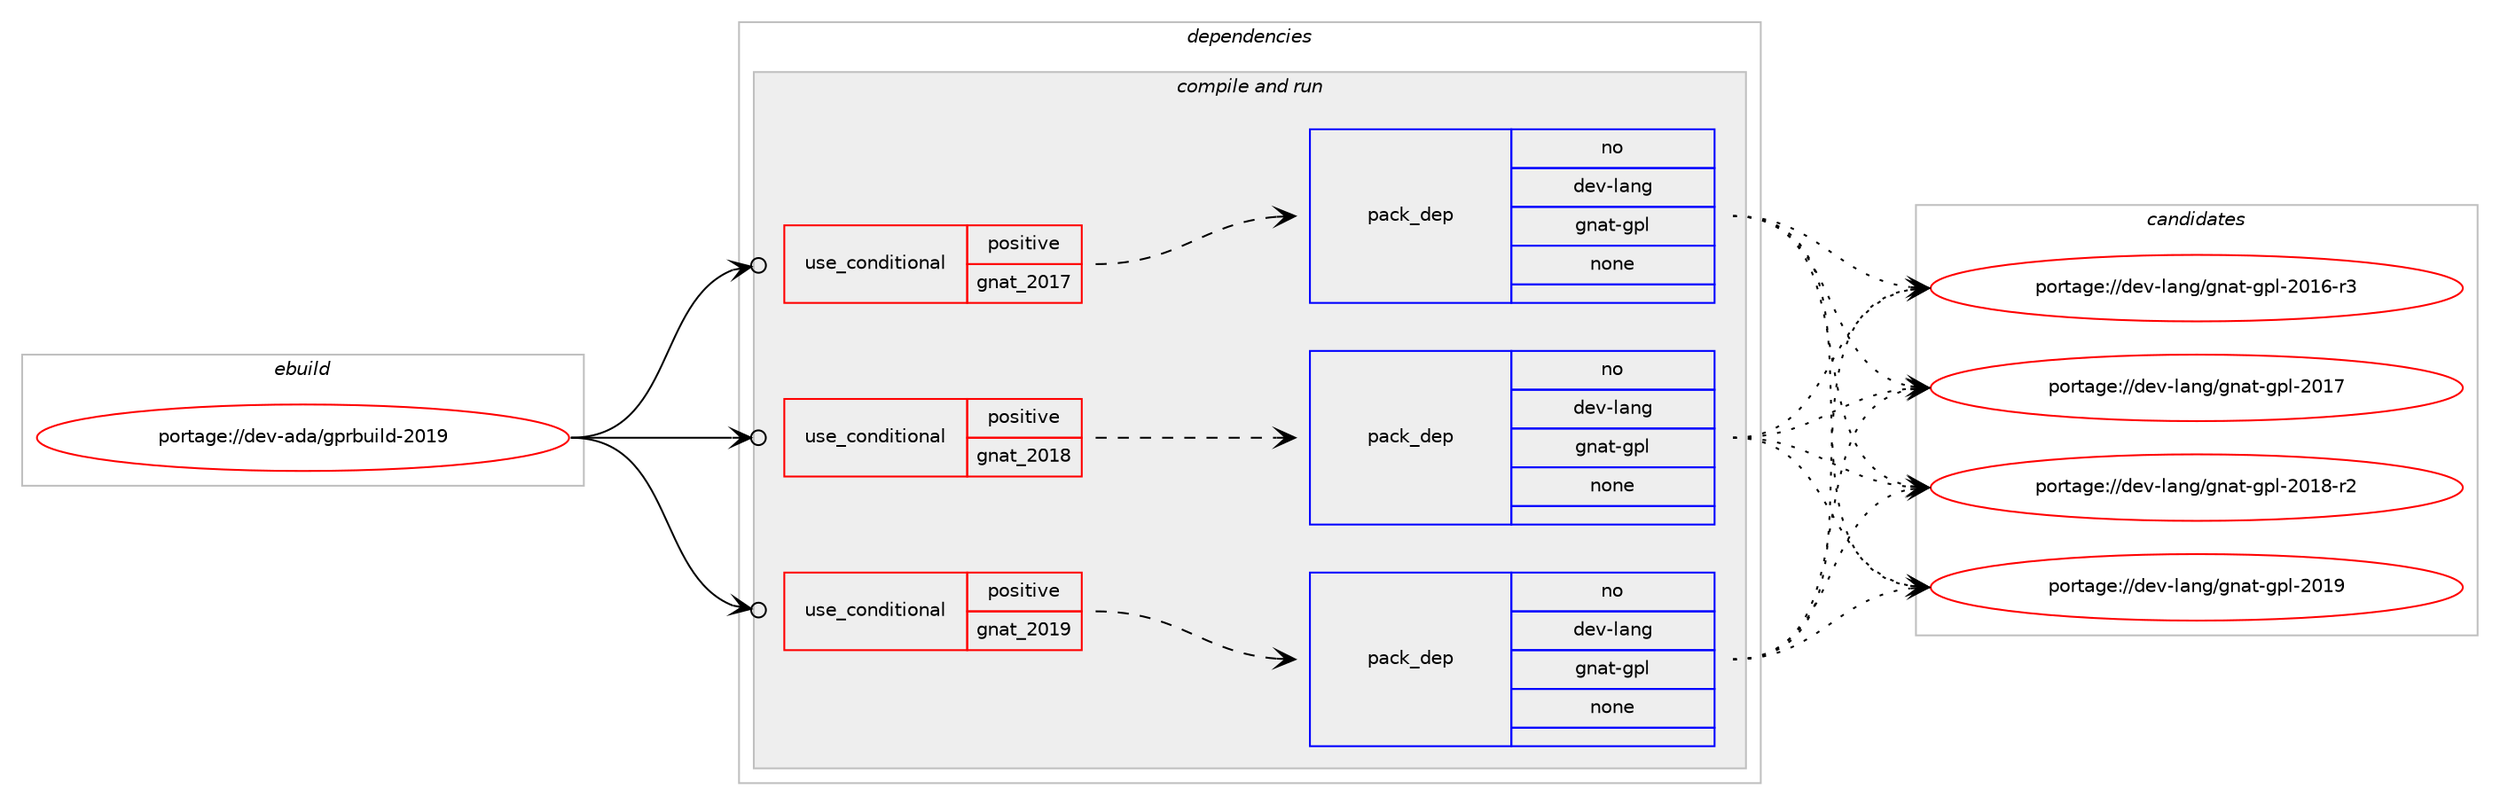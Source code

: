 digraph prolog {

# *************
# Graph options
# *************

newrank=true;
concentrate=true;
compound=true;
graph [rankdir=LR,fontname=Helvetica,fontsize=10,ranksep=1.5];#, ranksep=2.5, nodesep=0.2];
edge  [arrowhead=vee];
node  [fontname=Helvetica,fontsize=10];

# **********
# The ebuild
# **********

subgraph cluster_leftcol {
color=gray;
rank=same;
label=<<i>ebuild</i>>;
id [label="portage://dev-ada/gprbuild-2019", color=red, width=4, href="../dev-ada/gprbuild-2019.svg"];
}

# ****************
# The dependencies
# ****************

subgraph cluster_midcol {
color=gray;
label=<<i>dependencies</i>>;
subgraph cluster_compile {
fillcolor="#eeeeee";
style=filled;
label=<<i>compile</i>>;
}
subgraph cluster_compileandrun {
fillcolor="#eeeeee";
style=filled;
label=<<i>compile and run</i>>;
subgraph cond11787 {
dependency51967 [label=<<TABLE BORDER="0" CELLBORDER="1" CELLSPACING="0" CELLPADDING="4"><TR><TD ROWSPAN="3" CELLPADDING="10">use_conditional</TD></TR><TR><TD>positive</TD></TR><TR><TD>gnat_2017</TD></TR></TABLE>>, shape=none, color=red];
subgraph pack39066 {
dependency51968 [label=<<TABLE BORDER="0" CELLBORDER="1" CELLSPACING="0" CELLPADDING="4" WIDTH="220"><TR><TD ROWSPAN="6" CELLPADDING="30">pack_dep</TD></TR><TR><TD WIDTH="110">no</TD></TR><TR><TD>dev-lang</TD></TR><TR><TD>gnat-gpl</TD></TR><TR><TD>none</TD></TR><TR><TD></TD></TR></TABLE>>, shape=none, color=blue];
}
dependency51967:e -> dependency51968:w [weight=20,style="dashed",arrowhead="vee"];
}
id:e -> dependency51967:w [weight=20,style="solid",arrowhead="odotvee"];
subgraph cond11788 {
dependency51969 [label=<<TABLE BORDER="0" CELLBORDER="1" CELLSPACING="0" CELLPADDING="4"><TR><TD ROWSPAN="3" CELLPADDING="10">use_conditional</TD></TR><TR><TD>positive</TD></TR><TR><TD>gnat_2018</TD></TR></TABLE>>, shape=none, color=red];
subgraph pack39067 {
dependency51970 [label=<<TABLE BORDER="0" CELLBORDER="1" CELLSPACING="0" CELLPADDING="4" WIDTH="220"><TR><TD ROWSPAN="6" CELLPADDING="30">pack_dep</TD></TR><TR><TD WIDTH="110">no</TD></TR><TR><TD>dev-lang</TD></TR><TR><TD>gnat-gpl</TD></TR><TR><TD>none</TD></TR><TR><TD></TD></TR></TABLE>>, shape=none, color=blue];
}
dependency51969:e -> dependency51970:w [weight=20,style="dashed",arrowhead="vee"];
}
id:e -> dependency51969:w [weight=20,style="solid",arrowhead="odotvee"];
subgraph cond11789 {
dependency51971 [label=<<TABLE BORDER="0" CELLBORDER="1" CELLSPACING="0" CELLPADDING="4"><TR><TD ROWSPAN="3" CELLPADDING="10">use_conditional</TD></TR><TR><TD>positive</TD></TR><TR><TD>gnat_2019</TD></TR></TABLE>>, shape=none, color=red];
subgraph pack39068 {
dependency51972 [label=<<TABLE BORDER="0" CELLBORDER="1" CELLSPACING="0" CELLPADDING="4" WIDTH="220"><TR><TD ROWSPAN="6" CELLPADDING="30">pack_dep</TD></TR><TR><TD WIDTH="110">no</TD></TR><TR><TD>dev-lang</TD></TR><TR><TD>gnat-gpl</TD></TR><TR><TD>none</TD></TR><TR><TD></TD></TR></TABLE>>, shape=none, color=blue];
}
dependency51971:e -> dependency51972:w [weight=20,style="dashed",arrowhead="vee"];
}
id:e -> dependency51971:w [weight=20,style="solid",arrowhead="odotvee"];
}
subgraph cluster_run {
fillcolor="#eeeeee";
style=filled;
label=<<i>run</i>>;
}
}

# **************
# The candidates
# **************

subgraph cluster_choices {
rank=same;
color=gray;
label=<<i>candidates</i>>;

subgraph choice39066 {
color=black;
nodesep=1;
choiceportage100101118451089711010347103110971164510311210845504849544511451 [label="portage://dev-lang/gnat-gpl-2016-r3", color=red, width=4,href="../dev-lang/gnat-gpl-2016-r3.svg"];
choiceportage10010111845108971101034710311097116451031121084550484955 [label="portage://dev-lang/gnat-gpl-2017", color=red, width=4,href="../dev-lang/gnat-gpl-2017.svg"];
choiceportage100101118451089711010347103110971164510311210845504849564511450 [label="portage://dev-lang/gnat-gpl-2018-r2", color=red, width=4,href="../dev-lang/gnat-gpl-2018-r2.svg"];
choiceportage10010111845108971101034710311097116451031121084550484957 [label="portage://dev-lang/gnat-gpl-2019", color=red, width=4,href="../dev-lang/gnat-gpl-2019.svg"];
dependency51968:e -> choiceportage100101118451089711010347103110971164510311210845504849544511451:w [style=dotted,weight="100"];
dependency51968:e -> choiceportage10010111845108971101034710311097116451031121084550484955:w [style=dotted,weight="100"];
dependency51968:e -> choiceportage100101118451089711010347103110971164510311210845504849564511450:w [style=dotted,weight="100"];
dependency51968:e -> choiceportage10010111845108971101034710311097116451031121084550484957:w [style=dotted,weight="100"];
}
subgraph choice39067 {
color=black;
nodesep=1;
choiceportage100101118451089711010347103110971164510311210845504849544511451 [label="portage://dev-lang/gnat-gpl-2016-r3", color=red, width=4,href="../dev-lang/gnat-gpl-2016-r3.svg"];
choiceportage10010111845108971101034710311097116451031121084550484955 [label="portage://dev-lang/gnat-gpl-2017", color=red, width=4,href="../dev-lang/gnat-gpl-2017.svg"];
choiceportage100101118451089711010347103110971164510311210845504849564511450 [label="portage://dev-lang/gnat-gpl-2018-r2", color=red, width=4,href="../dev-lang/gnat-gpl-2018-r2.svg"];
choiceportage10010111845108971101034710311097116451031121084550484957 [label="portage://dev-lang/gnat-gpl-2019", color=red, width=4,href="../dev-lang/gnat-gpl-2019.svg"];
dependency51970:e -> choiceportage100101118451089711010347103110971164510311210845504849544511451:w [style=dotted,weight="100"];
dependency51970:e -> choiceportage10010111845108971101034710311097116451031121084550484955:w [style=dotted,weight="100"];
dependency51970:e -> choiceportage100101118451089711010347103110971164510311210845504849564511450:w [style=dotted,weight="100"];
dependency51970:e -> choiceportage10010111845108971101034710311097116451031121084550484957:w [style=dotted,weight="100"];
}
subgraph choice39068 {
color=black;
nodesep=1;
choiceportage100101118451089711010347103110971164510311210845504849544511451 [label="portage://dev-lang/gnat-gpl-2016-r3", color=red, width=4,href="../dev-lang/gnat-gpl-2016-r3.svg"];
choiceportage10010111845108971101034710311097116451031121084550484955 [label="portage://dev-lang/gnat-gpl-2017", color=red, width=4,href="../dev-lang/gnat-gpl-2017.svg"];
choiceportage100101118451089711010347103110971164510311210845504849564511450 [label="portage://dev-lang/gnat-gpl-2018-r2", color=red, width=4,href="../dev-lang/gnat-gpl-2018-r2.svg"];
choiceportage10010111845108971101034710311097116451031121084550484957 [label="portage://dev-lang/gnat-gpl-2019", color=red, width=4,href="../dev-lang/gnat-gpl-2019.svg"];
dependency51972:e -> choiceportage100101118451089711010347103110971164510311210845504849544511451:w [style=dotted,weight="100"];
dependency51972:e -> choiceportage10010111845108971101034710311097116451031121084550484955:w [style=dotted,weight="100"];
dependency51972:e -> choiceportage100101118451089711010347103110971164510311210845504849564511450:w [style=dotted,weight="100"];
dependency51972:e -> choiceportage10010111845108971101034710311097116451031121084550484957:w [style=dotted,weight="100"];
}
}

}
